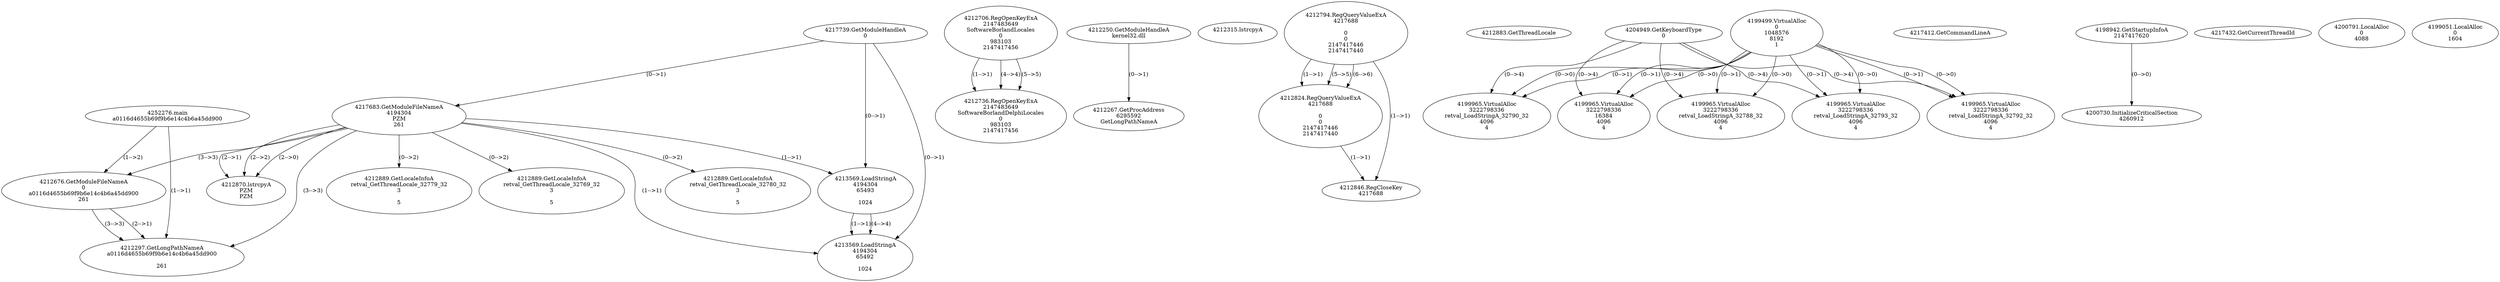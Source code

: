 // Global SCDG with merge call
digraph {
	0 [label="4252276.main
a0116d4655b69f9b6e14c4b6a45dd900"]
	1 [label="4217739.GetModuleHandleA
0"]
	2 [label="4217683.GetModuleFileNameA
4194304
PZM
261"]
	1 -> 2 [label="(0-->1)"]
	3 [label="4212676.GetModuleFileNameA
0
a0116d4655b69f9b6e14c4b6a45dd900
261"]
	0 -> 3 [label="(1-->2)"]
	2 -> 3 [label="(3-->3)"]
	4 [label="4212706.RegOpenKeyExA
2147483649
Software\Borland\Locales
0
983103
2147417456"]
	5 [label="4212250.GetModuleHandleA
kernel32.dll"]
	6 [label="4212267.GetProcAddress
6295592
GetLongPathNameA"]
	5 -> 6 [label="(0-->1)"]
	7 [label="4212297.GetLongPathNameA
a0116d4655b69f9b6e14c4b6a45dd900

261"]
	0 -> 7 [label="(1-->1)"]
	3 -> 7 [label="(2-->1)"]
	2 -> 7 [label="(3-->3)"]
	3 -> 7 [label="(3-->3)"]
	8 [label="4212315.lstrcpyA

"]
	9 [label="4212794.RegQueryValueExA
4217688

0
0
2147417446
2147417440"]
	10 [label="4212824.RegQueryValueExA
4217688

0
0
2147417446
2147417440"]
	9 -> 10 [label="(1-->1)"]
	9 -> 10 [label="(5-->5)"]
	9 -> 10 [label="(6-->6)"]
	11 [label="4212846.RegCloseKey
4217688"]
	9 -> 11 [label="(1-->1)"]
	10 -> 11 [label="(1-->1)"]
	12 [label="4212870.lstrcpyA
PZM
PZM"]
	2 -> 12 [label="(2-->1)"]
	2 -> 12 [label="(2-->2)"]
	2 -> 12 [label="(2-->0)"]
	13 [label="4212883.GetThreadLocale
"]
	14 [label="4212889.GetLocaleInfoA
retval_GetThreadLocale_32779_32
3

5"]
	2 -> 14 [label="(0-->2)"]
	15 [label="4204949.GetKeyboardType
0"]
	16 [label="4217412.GetCommandLineA
"]
	17 [label="4198942.GetStartupInfoA
2147417620"]
	18 [label="4217432.GetCurrentThreadId
"]
	19 [label="4213569.LoadStringA
4194304
65493

1024"]
	1 -> 19 [label="(0-->1)"]
	2 -> 19 [label="(1-->1)"]
	20 [label="4200730.InitializeCriticalSection
4260912"]
	17 -> 20 [label="(0-->0)"]
	21 [label="4200791.LocalAlloc
0
4088"]
	22 [label="4199499.VirtualAlloc
0
1048576
8192
1"]
	23 [label="4199051.LocalAlloc
0
1604"]
	24 [label="4199965.VirtualAlloc
3222798336
retval_LoadStringA_32788_32
4096
4"]
	22 -> 24 [label="(0-->1)"]
	15 -> 24 [label="(0-->4)"]
	22 -> 24 [label="(0-->0)"]
	25 [label="4212736.RegOpenKeyExA
2147483649
Software\Borland\Delphi\Locales
0
983103
2147417456"]
	4 -> 25 [label="(1-->1)"]
	4 -> 25 [label="(4-->4)"]
	4 -> 25 [label="(5-->5)"]
	26 [label="4212889.GetLocaleInfoA
retval_GetThreadLocale_32769_32
3

5"]
	2 -> 26 [label="(0-->2)"]
	27 [label="4213569.LoadStringA
4194304
65492

1024"]
	1 -> 27 [label="(0-->1)"]
	2 -> 27 [label="(1-->1)"]
	19 -> 27 [label="(1-->1)"]
	19 -> 27 [label="(4-->4)"]
	28 [label="4199965.VirtualAlloc
3222798336
retval_LoadStringA_32792_32
4096
4"]
	22 -> 28 [label="(0-->1)"]
	15 -> 28 [label="(0-->4)"]
	22 -> 28 [label="(0-->0)"]
	29 [label="4199965.VirtualAlloc
3222798336
retval_LoadStringA_32793_32
4096
4"]
	22 -> 29 [label="(0-->1)"]
	15 -> 29 [label="(0-->4)"]
	22 -> 29 [label="(0-->0)"]
	30 [label="4199965.VirtualAlloc
3222798336
16384
4096
4"]
	22 -> 30 [label="(0-->1)"]
	15 -> 30 [label="(0-->4)"]
	22 -> 30 [label="(0-->0)"]
	31 [label="4212889.GetLocaleInfoA
retval_GetThreadLocale_32780_32
3

5"]
	2 -> 31 [label="(0-->2)"]
	32 [label="4199965.VirtualAlloc
3222798336
retval_LoadStringA_32790_32
4096
4"]
	22 -> 32 [label="(0-->1)"]
	15 -> 32 [label="(0-->4)"]
	22 -> 32 [label="(0-->0)"]
}
